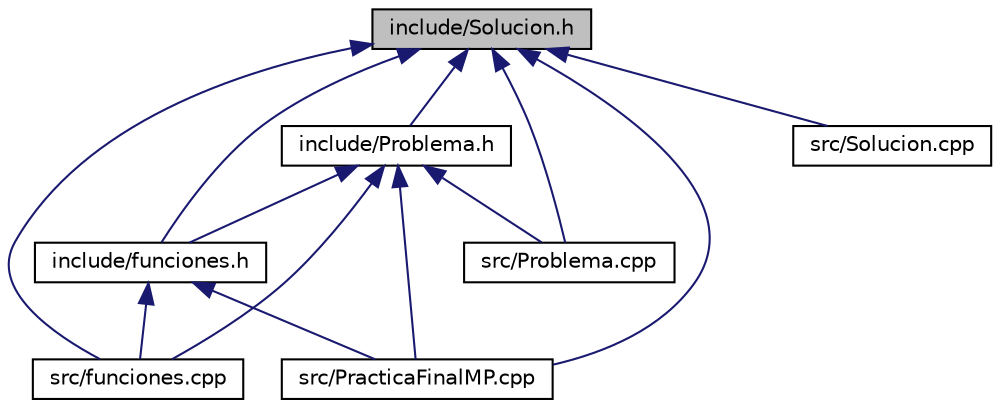 digraph "include/Solucion.h"
{
  edge [fontname="Helvetica",fontsize="10",labelfontname="Helvetica",labelfontsize="10"];
  node [fontname="Helvetica",fontsize="10",shape=record];
  Node1 [label="include/Solucion.h",height=0.2,width=0.4,color="black", fillcolor="grey75", style="filled", fontcolor="black"];
  Node1 -> Node2 [dir="back",color="midnightblue",fontsize="10",style="solid"];
  Node2 [label="include/funciones.h",height=0.2,width=0.4,color="black", fillcolor="white", style="filled",URL="$funciones_8h.html"];
  Node2 -> Node3 [dir="back",color="midnightblue",fontsize="10",style="solid"];
  Node3 [label="src/funciones.cpp",height=0.2,width=0.4,color="black", fillcolor="white", style="filled",URL="$funciones_8cpp.html"];
  Node2 -> Node4 [dir="back",color="midnightblue",fontsize="10",style="solid"];
  Node4 [label="src/PracticaFinalMP.cpp",height=0.2,width=0.4,color="black", fillcolor="white", style="filled",URL="$_practica_final_m_p_8cpp.html",tooltip="Práctica Final Metodología de la Programación. Curso 2016/2017. "];
  Node1 -> Node5 [dir="back",color="midnightblue",fontsize="10",style="solid"];
  Node5 [label="include/Problema.h",height=0.2,width=0.4,color="black", fillcolor="white", style="filled",URL="$_problema_8h.html"];
  Node5 -> Node2 [dir="back",color="midnightblue",fontsize="10",style="solid"];
  Node5 -> Node3 [dir="back",color="midnightblue",fontsize="10",style="solid"];
  Node5 -> Node4 [dir="back",color="midnightblue",fontsize="10",style="solid"];
  Node5 -> Node6 [dir="back",color="midnightblue",fontsize="10",style="solid"];
  Node6 [label="src/Problema.cpp",height=0.2,width=0.4,color="black", fillcolor="white", style="filled",URL="$_problema_8cpp.html"];
  Node1 -> Node3 [dir="back",color="midnightblue",fontsize="10",style="solid"];
  Node1 -> Node4 [dir="back",color="midnightblue",fontsize="10",style="solid"];
  Node1 -> Node6 [dir="back",color="midnightblue",fontsize="10",style="solid"];
  Node1 -> Node7 [dir="back",color="midnightblue",fontsize="10",style="solid"];
  Node7 [label="src/Solucion.cpp",height=0.2,width=0.4,color="black", fillcolor="white", style="filled",URL="$_solucion_8cpp.html"];
}
